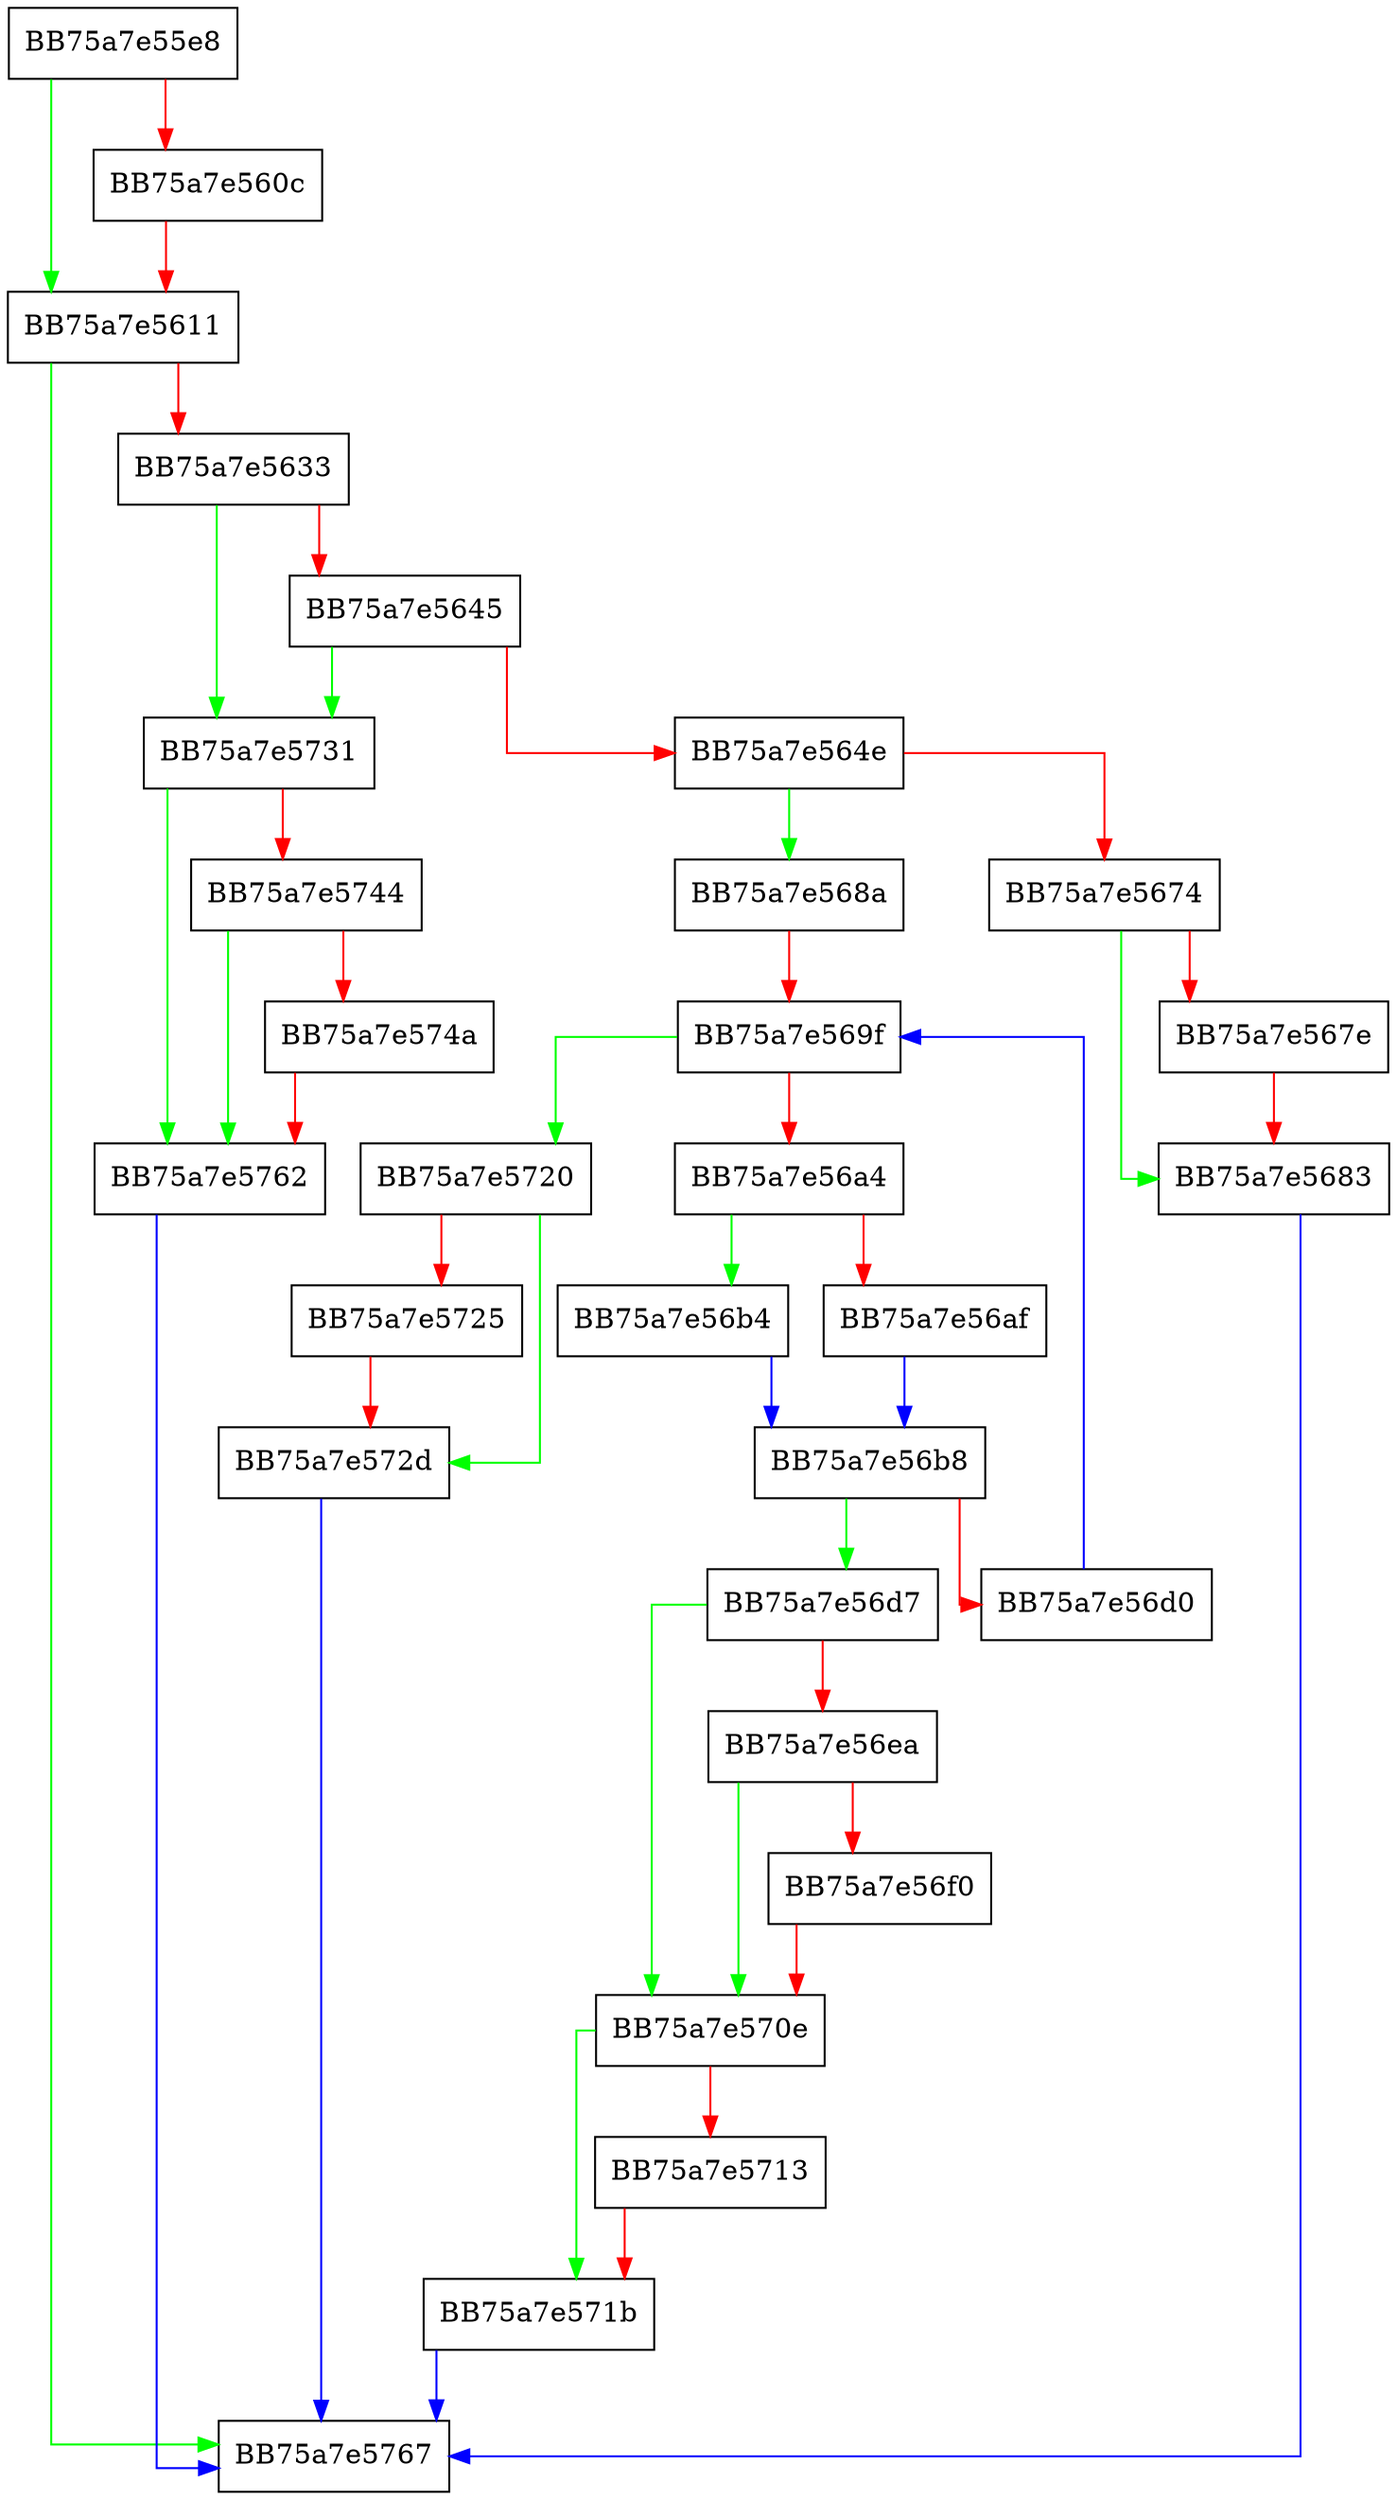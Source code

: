 digraph FillBytes {
  node [shape="box"];
  graph [splines=ortho];
  BB75a7e55e8 -> BB75a7e5611 [color="green"];
  BB75a7e55e8 -> BB75a7e560c [color="red"];
  BB75a7e560c -> BB75a7e5611 [color="red"];
  BB75a7e5611 -> BB75a7e5767 [color="green"];
  BB75a7e5611 -> BB75a7e5633 [color="red"];
  BB75a7e5633 -> BB75a7e5731 [color="green"];
  BB75a7e5633 -> BB75a7e5645 [color="red"];
  BB75a7e5645 -> BB75a7e5731 [color="green"];
  BB75a7e5645 -> BB75a7e564e [color="red"];
  BB75a7e564e -> BB75a7e568a [color="green"];
  BB75a7e564e -> BB75a7e5674 [color="red"];
  BB75a7e5674 -> BB75a7e5683 [color="green"];
  BB75a7e5674 -> BB75a7e567e [color="red"];
  BB75a7e567e -> BB75a7e5683 [color="red"];
  BB75a7e5683 -> BB75a7e5767 [color="blue"];
  BB75a7e568a -> BB75a7e569f [color="red"];
  BB75a7e569f -> BB75a7e5720 [color="green"];
  BB75a7e569f -> BB75a7e56a4 [color="red"];
  BB75a7e56a4 -> BB75a7e56b4 [color="green"];
  BB75a7e56a4 -> BB75a7e56af [color="red"];
  BB75a7e56af -> BB75a7e56b8 [color="blue"];
  BB75a7e56b4 -> BB75a7e56b8 [color="blue"];
  BB75a7e56b8 -> BB75a7e56d7 [color="green"];
  BB75a7e56b8 -> BB75a7e56d0 [color="red"];
  BB75a7e56d0 -> BB75a7e569f [color="blue"];
  BB75a7e56d7 -> BB75a7e570e [color="green"];
  BB75a7e56d7 -> BB75a7e56ea [color="red"];
  BB75a7e56ea -> BB75a7e570e [color="green"];
  BB75a7e56ea -> BB75a7e56f0 [color="red"];
  BB75a7e56f0 -> BB75a7e570e [color="red"];
  BB75a7e570e -> BB75a7e571b [color="green"];
  BB75a7e570e -> BB75a7e5713 [color="red"];
  BB75a7e5713 -> BB75a7e571b [color="red"];
  BB75a7e571b -> BB75a7e5767 [color="blue"];
  BB75a7e5720 -> BB75a7e572d [color="green"];
  BB75a7e5720 -> BB75a7e5725 [color="red"];
  BB75a7e5725 -> BB75a7e572d [color="red"];
  BB75a7e572d -> BB75a7e5767 [color="blue"];
  BB75a7e5731 -> BB75a7e5762 [color="green"];
  BB75a7e5731 -> BB75a7e5744 [color="red"];
  BB75a7e5744 -> BB75a7e5762 [color="green"];
  BB75a7e5744 -> BB75a7e574a [color="red"];
  BB75a7e574a -> BB75a7e5762 [color="red"];
  BB75a7e5762 -> BB75a7e5767 [color="blue"];
}